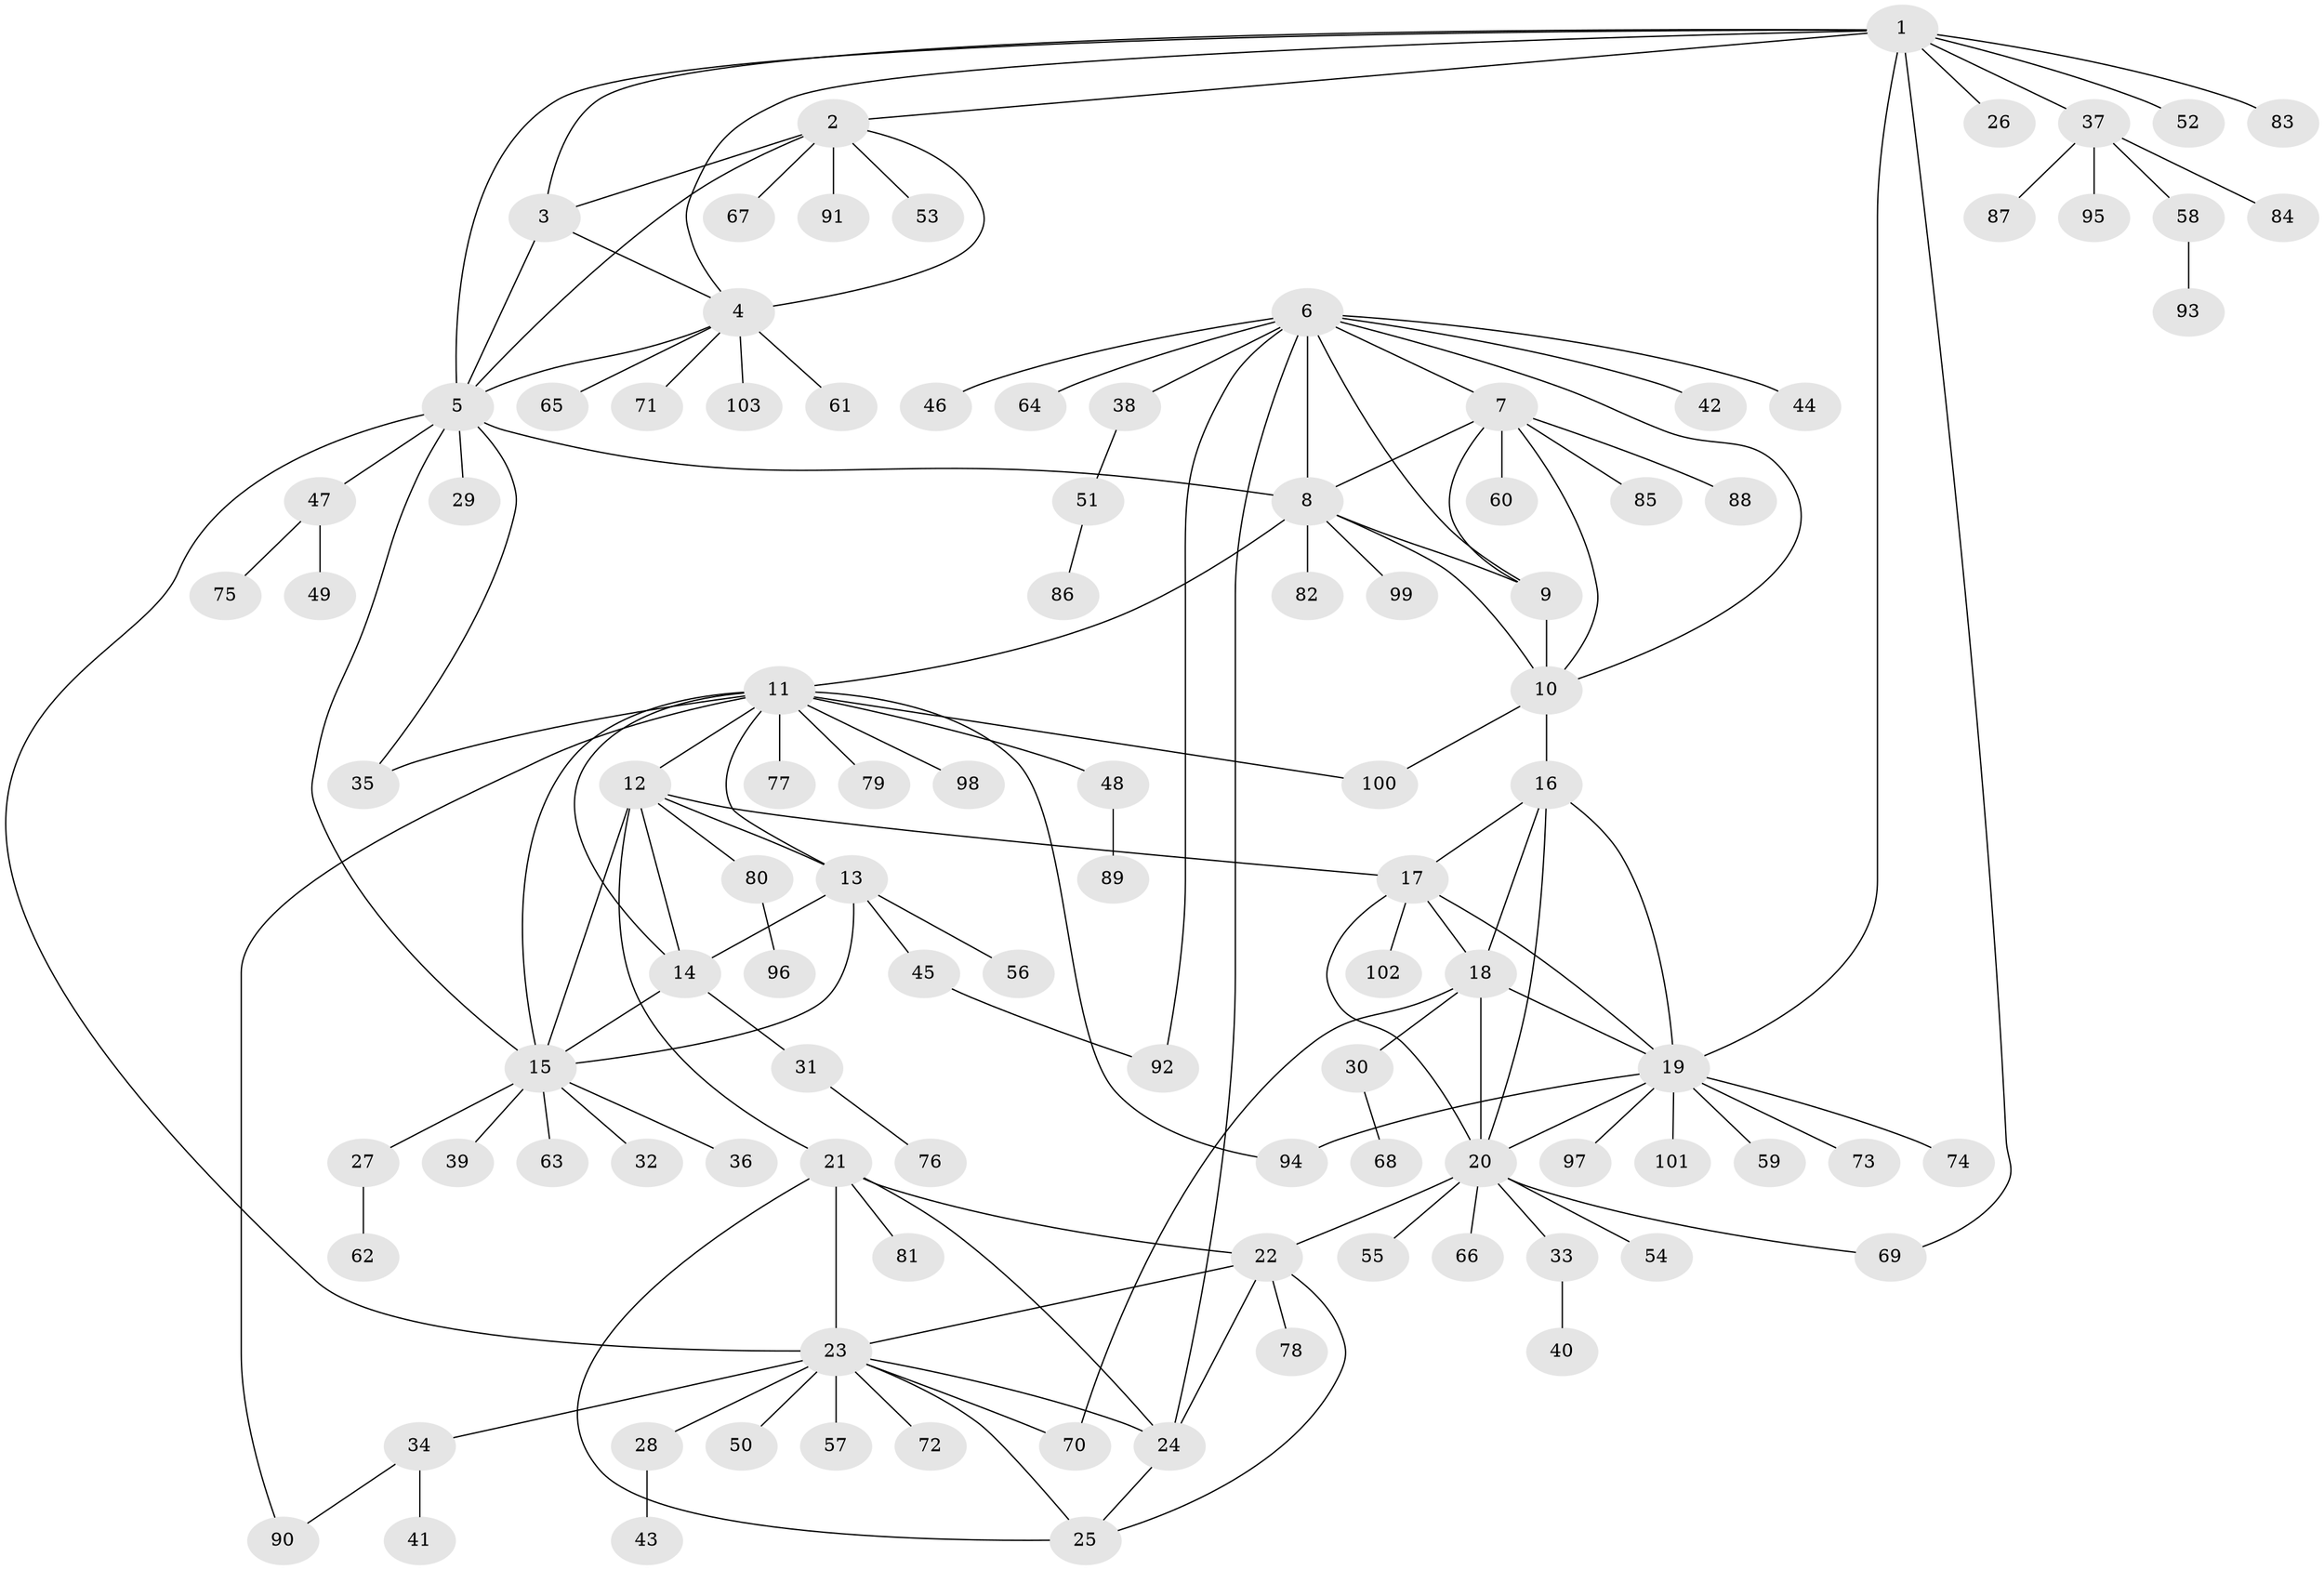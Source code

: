 // Generated by graph-tools (version 1.1) at 2025/50/03/09/25 03:50:41]
// undirected, 103 vertices, 145 edges
graph export_dot {
graph [start="1"]
  node [color=gray90,style=filled];
  1;
  2;
  3;
  4;
  5;
  6;
  7;
  8;
  9;
  10;
  11;
  12;
  13;
  14;
  15;
  16;
  17;
  18;
  19;
  20;
  21;
  22;
  23;
  24;
  25;
  26;
  27;
  28;
  29;
  30;
  31;
  32;
  33;
  34;
  35;
  36;
  37;
  38;
  39;
  40;
  41;
  42;
  43;
  44;
  45;
  46;
  47;
  48;
  49;
  50;
  51;
  52;
  53;
  54;
  55;
  56;
  57;
  58;
  59;
  60;
  61;
  62;
  63;
  64;
  65;
  66;
  67;
  68;
  69;
  70;
  71;
  72;
  73;
  74;
  75;
  76;
  77;
  78;
  79;
  80;
  81;
  82;
  83;
  84;
  85;
  86;
  87;
  88;
  89;
  90;
  91;
  92;
  93;
  94;
  95;
  96;
  97;
  98;
  99;
  100;
  101;
  102;
  103;
  1 -- 2;
  1 -- 3;
  1 -- 4;
  1 -- 5;
  1 -- 19;
  1 -- 26;
  1 -- 37;
  1 -- 52;
  1 -- 69;
  1 -- 83;
  2 -- 3;
  2 -- 4;
  2 -- 5;
  2 -- 53;
  2 -- 67;
  2 -- 91;
  3 -- 4;
  3 -- 5;
  4 -- 5;
  4 -- 61;
  4 -- 65;
  4 -- 71;
  4 -- 103;
  5 -- 8;
  5 -- 15;
  5 -- 23;
  5 -- 29;
  5 -- 35;
  5 -- 47;
  6 -- 7;
  6 -- 8;
  6 -- 9;
  6 -- 10;
  6 -- 24;
  6 -- 38;
  6 -- 42;
  6 -- 44;
  6 -- 46;
  6 -- 64;
  6 -- 92;
  7 -- 8;
  7 -- 9;
  7 -- 10;
  7 -- 60;
  7 -- 85;
  7 -- 88;
  8 -- 9;
  8 -- 10;
  8 -- 11;
  8 -- 82;
  8 -- 99;
  9 -- 10;
  10 -- 16;
  10 -- 100;
  11 -- 12;
  11 -- 13;
  11 -- 14;
  11 -- 15;
  11 -- 35;
  11 -- 48;
  11 -- 77;
  11 -- 79;
  11 -- 90;
  11 -- 94;
  11 -- 98;
  11 -- 100;
  12 -- 13;
  12 -- 14;
  12 -- 15;
  12 -- 17;
  12 -- 21;
  12 -- 80;
  13 -- 14;
  13 -- 15;
  13 -- 45;
  13 -- 56;
  14 -- 15;
  14 -- 31;
  15 -- 27;
  15 -- 32;
  15 -- 36;
  15 -- 39;
  15 -- 63;
  16 -- 17;
  16 -- 18;
  16 -- 19;
  16 -- 20;
  17 -- 18;
  17 -- 19;
  17 -- 20;
  17 -- 102;
  18 -- 19;
  18 -- 20;
  18 -- 30;
  18 -- 70;
  19 -- 20;
  19 -- 59;
  19 -- 73;
  19 -- 74;
  19 -- 94;
  19 -- 97;
  19 -- 101;
  20 -- 22;
  20 -- 33;
  20 -- 54;
  20 -- 55;
  20 -- 66;
  20 -- 69;
  21 -- 22;
  21 -- 23;
  21 -- 24;
  21 -- 25;
  21 -- 81;
  22 -- 23;
  22 -- 24;
  22 -- 25;
  22 -- 78;
  23 -- 24;
  23 -- 25;
  23 -- 28;
  23 -- 34;
  23 -- 50;
  23 -- 57;
  23 -- 70;
  23 -- 72;
  24 -- 25;
  27 -- 62;
  28 -- 43;
  30 -- 68;
  31 -- 76;
  33 -- 40;
  34 -- 41;
  34 -- 90;
  37 -- 58;
  37 -- 84;
  37 -- 87;
  37 -- 95;
  38 -- 51;
  45 -- 92;
  47 -- 49;
  47 -- 75;
  48 -- 89;
  51 -- 86;
  58 -- 93;
  80 -- 96;
}
